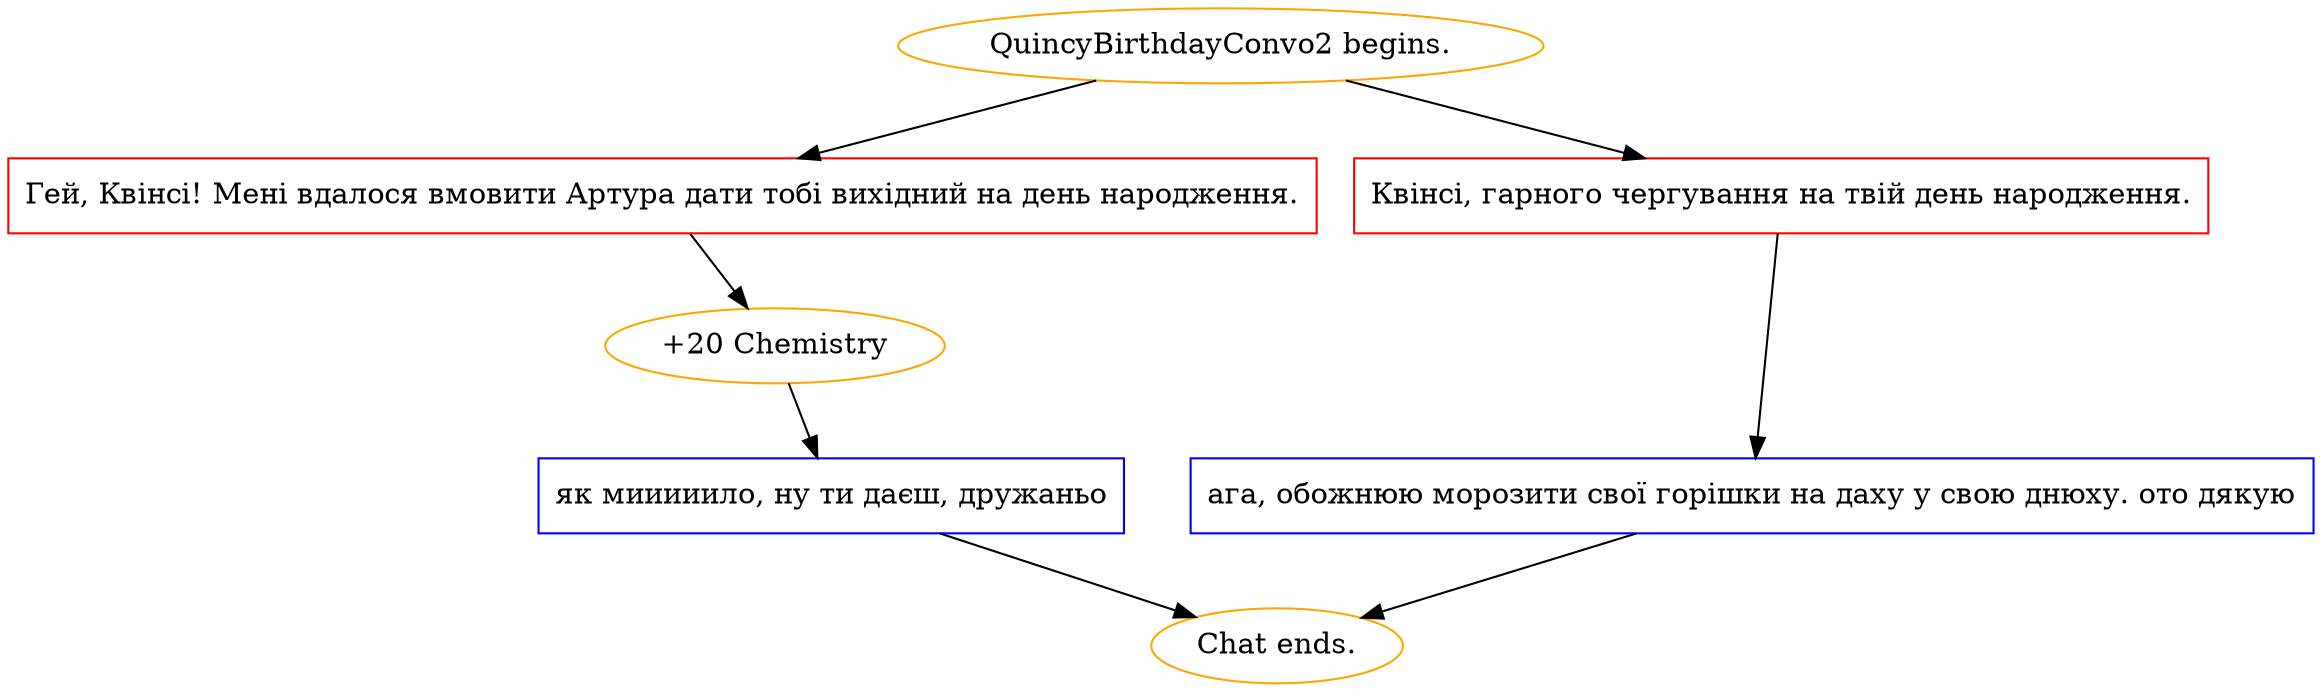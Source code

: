 digraph {
	"QuincyBirthdayConvo2 begins." [color=orange];
		"QuincyBirthdayConvo2 begins." -> j2262121520;
		"QuincyBirthdayConvo2 begins." -> j1250689774;
	j2262121520 [label="Гей, Квінсі! Мені вдалося вмовити Артура дати тобі вихідний на день народження.",shape=box,color=red];
		j2262121520 -> j3317586078;
	j1250689774 [label="Квінсі, гарного чергування на твій день народження.",shape=box,color=red];
		j1250689774 -> j4073508040;
	j3317586078 [label="+20 Chemistry",color=orange];
		j3317586078 -> j2665926649;
	j4073508040 [label="ага, обожнюю морозити свої горішки на даху у свою днюху. ото дякую",shape=box,color=blue];
		j4073508040 -> "Chat ends.";
	j2665926649 [label="як мииииило, ну ти даєш, дружаньо",shape=box,color=blue];
		j2665926649 -> "Chat ends.";
	"Chat ends." [color=orange];
}